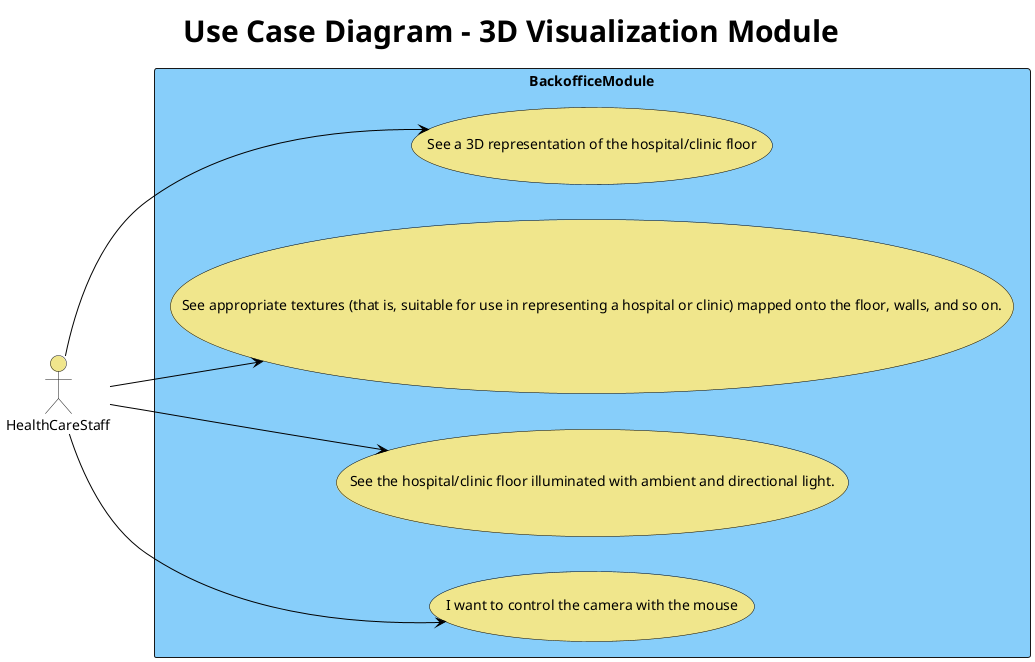 ﻿@startuml
title Use Case Diagram - 3D Visualization Module

left to right direction

actor HealthCareStaff #F0E68C

skinparam usecase {
    BackgroundColor LightBlue
    ArrowColor Black
    BorderColor Black
    FontColor Black
    FontSize 14
}

skinparam title {
    FontSize 30
}

rectangle BackofficeModule #87CEFA {

    usecase "See a 3D representation of the hospital/clinic floor" as UC40 #F0E68C
    HealthCareStaff --> UC40

    usecase "See appropriate textures (that is, suitable for use in representing a hospital or clinic) mapped onto the floor, walls, and so on." as UC41 #F0E68C
    HealthCareStaff --> UC41

    usecase "See the hospital/clinic floor illuminated with ambient and directional light." as UC42 #F0E68C
    HealthCareStaff --> UC42

    usecase "I want to control the camera with the mouse" as UC43 #F0E68C
    HealthCareStaff --> UC43

}

@enduml